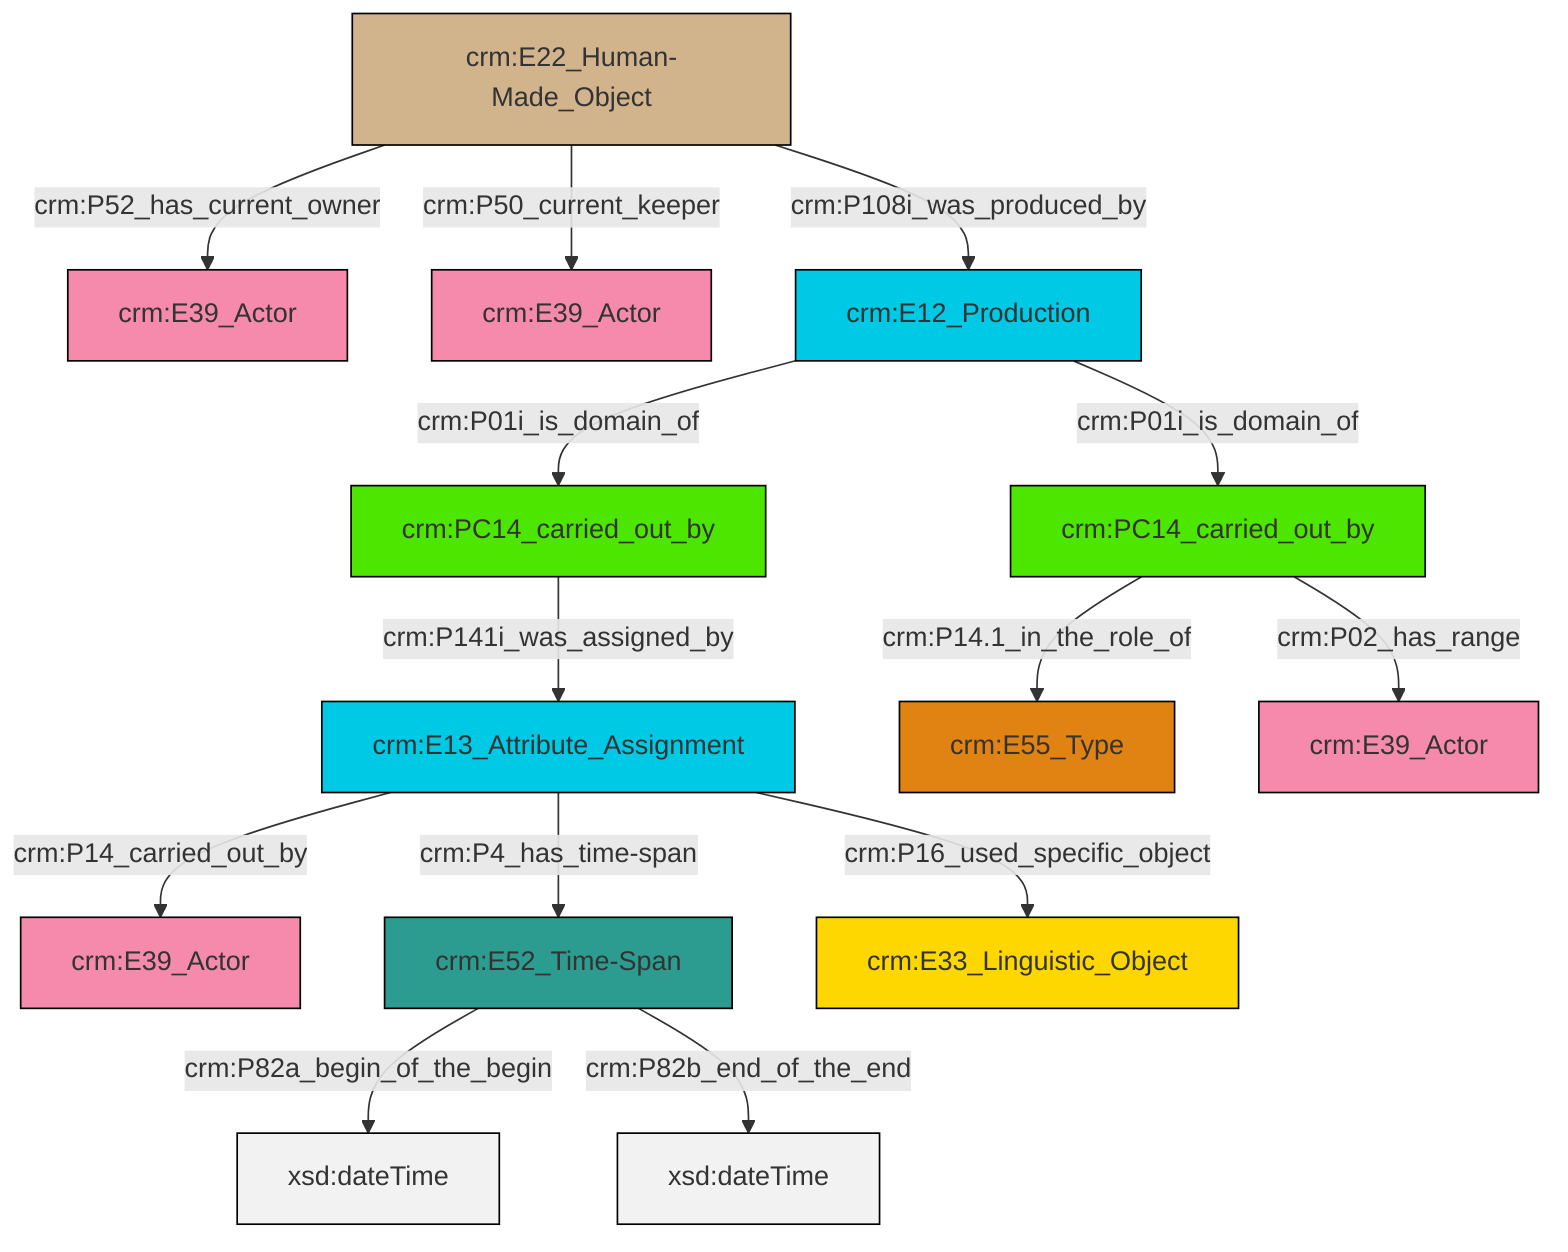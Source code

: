 graph TD
classDef Literal fill:#f2f2f2,stroke:#000000;
classDef CRM_Entity fill:#FFFFFF,stroke:#000000;
classDef Temporal_Entity fill:#00C9E6, stroke:#000000;
classDef Type fill:#E18312, stroke:#000000;
classDef Time-Span fill:#2C9C91, stroke:#000000;
classDef Appellation fill:#FFEB7F, stroke:#000000;
classDef Place fill:#008836, stroke:#000000;
classDef Persistent_Item fill:#B266B2, stroke:#000000;
classDef Conceptual_Object fill:#FFD700, stroke:#000000;
classDef Physical_Thing fill:#D2B48C, stroke:#000000;
classDef Actor fill:#f58aad, stroke:#000000;
classDef PC_Classes fill:#4ce600, stroke:#000000;
classDef Multi fill:#cccccc,stroke:#000000;

2["crm:PC14_carried_out_by"]:::PC_Classes -->|crm:P14.1_in_the_role_of| 3["crm:E55_Type"]:::Type
4["crm:E52_Time-Span"]:::Time-Span -->|crm:P82a_begin_of_the_begin| 5[xsd:dateTime]:::Literal
6["crm:PC14_carried_out_by"]:::PC_Classes -->|crm:P141i_was_assigned_by| 7["crm:E13_Attribute_Assignment"]:::Temporal_Entity
8["crm:E12_Production"]:::Temporal_Entity -->|crm:P01i_is_domain_of| 6["crm:PC14_carried_out_by"]:::PC_Classes
7["crm:E13_Attribute_Assignment"]:::Temporal_Entity -->|crm:P14_carried_out_by| 0["crm:E39_Actor"]:::Actor
11["crm:E22_Human-Made_Object"]:::Physical_Thing -->|crm:P52_has_current_owner| 12["crm:E39_Actor"]:::Actor
2["crm:PC14_carried_out_by"]:::PC_Classes -->|crm:P02_has_range| 13["crm:E39_Actor"]:::Actor
11["crm:E22_Human-Made_Object"]:::Physical_Thing -->|crm:P50_current_keeper| 14["crm:E39_Actor"]:::Actor
11["crm:E22_Human-Made_Object"]:::Physical_Thing -->|crm:P108i_was_produced_by| 8["crm:E12_Production"]:::Temporal_Entity
8["crm:E12_Production"]:::Temporal_Entity -->|crm:P01i_is_domain_of| 2["crm:PC14_carried_out_by"]:::PC_Classes
4["crm:E52_Time-Span"]:::Time-Span -->|crm:P82b_end_of_the_end| 16[xsd:dateTime]:::Literal
7["crm:E13_Attribute_Assignment"]:::Temporal_Entity -->|crm:P4_has_time-span| 4["crm:E52_Time-Span"]:::Time-Span
7["crm:E13_Attribute_Assignment"]:::Temporal_Entity -->|crm:P16_used_specific_object| 24["crm:E33_Linguistic_Object"]:::Conceptual_Object
